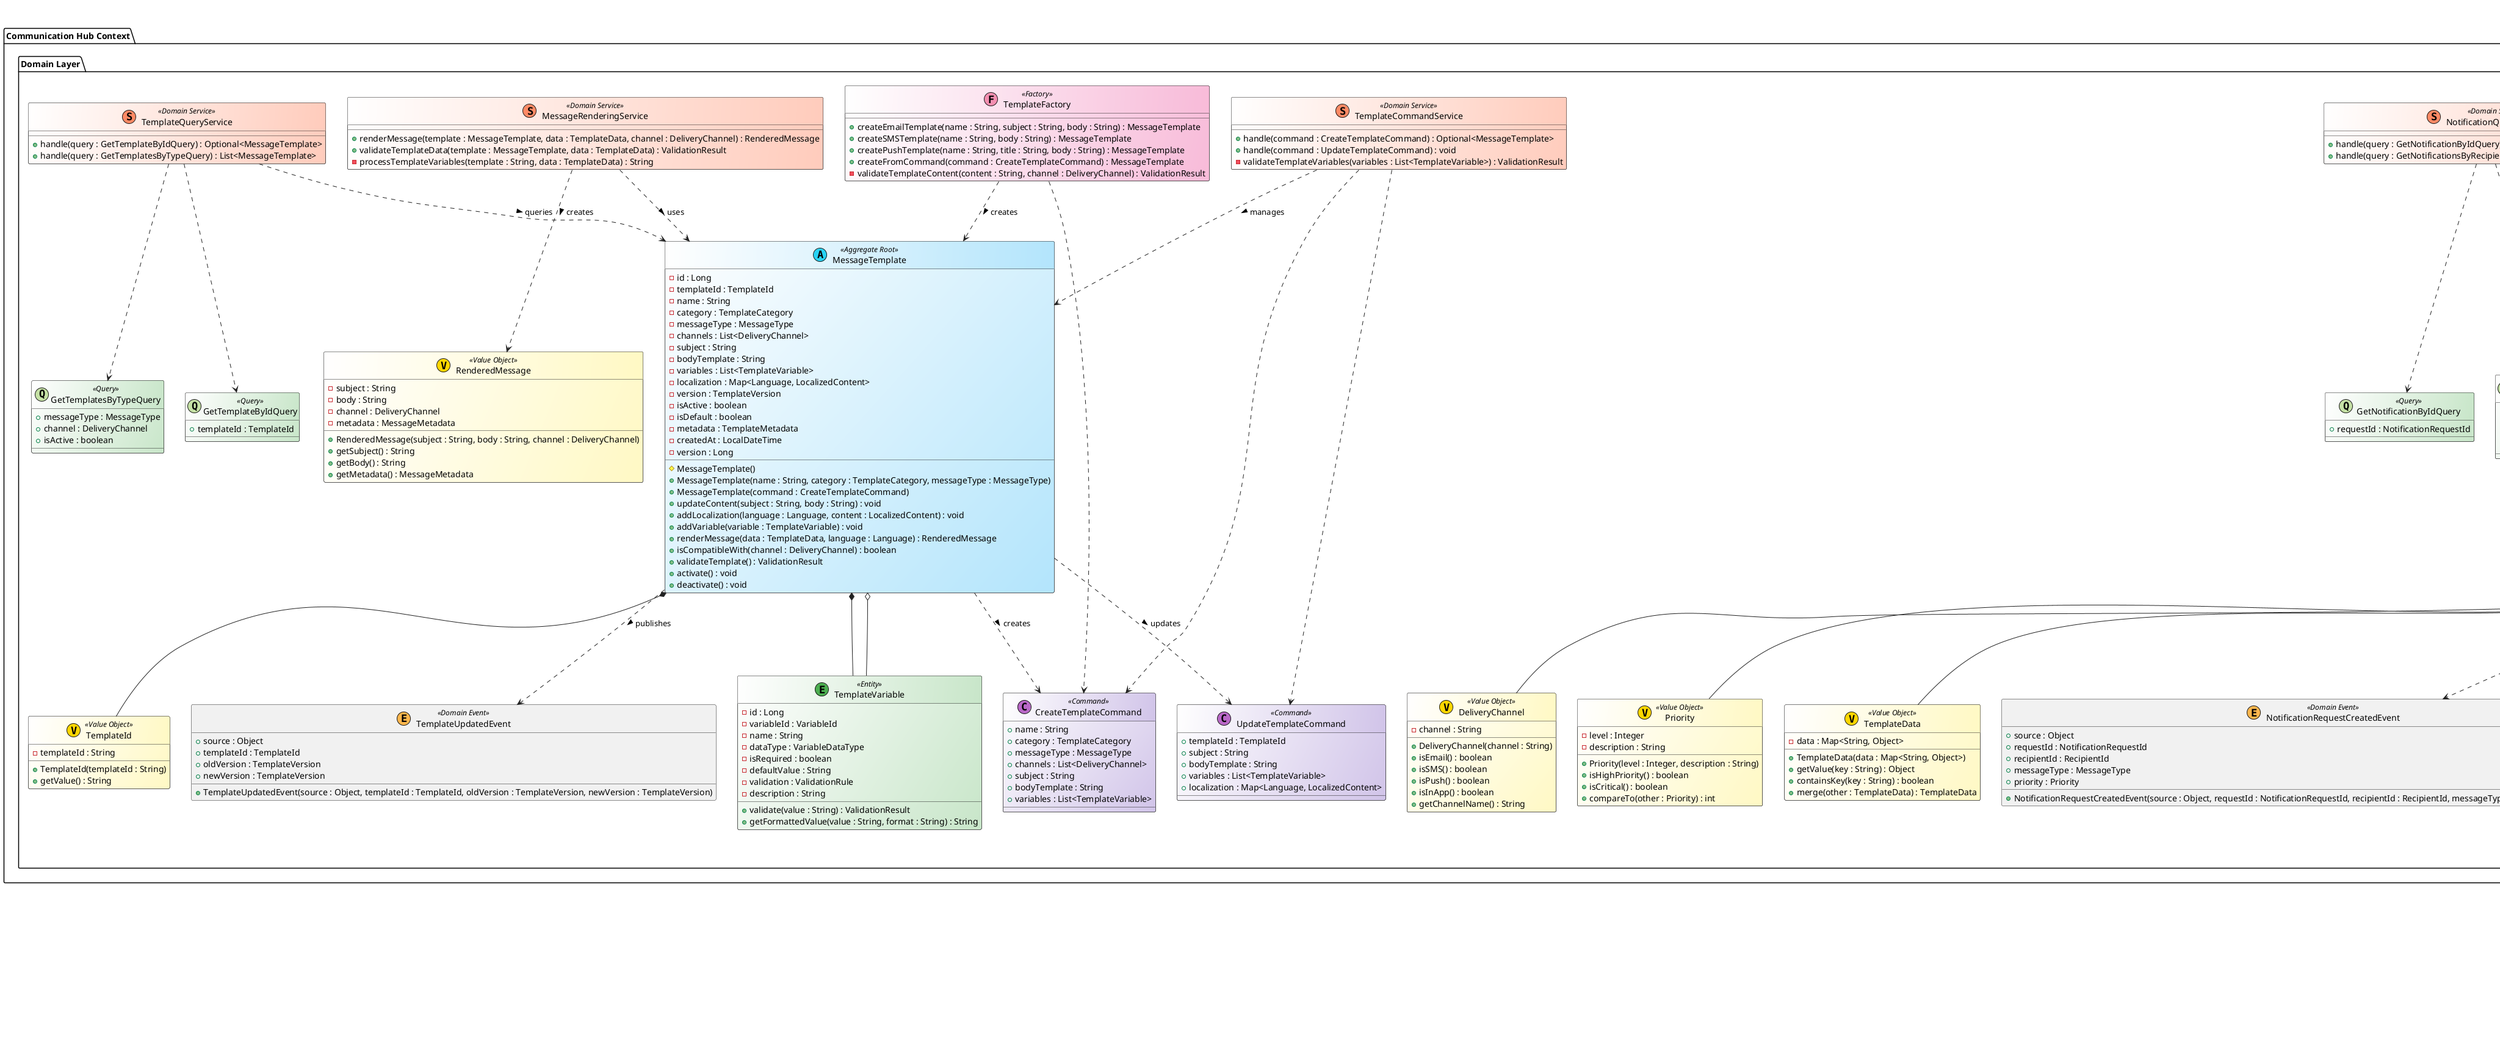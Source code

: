 @startuml Communication Hub: Domain Layer Class Diagram

title Communication Hub: Domain Layer Class Diagram

skinparam class {
    BackgroundColor<<Aggregate Root>> #FFFFFF/B3E5FC
    BackgroundColor<<Entity>> #FFFFFF/C8E6C9
    BackgroundColor<<Value Object>> #FFFFFF/FFF9C4
    BackgroundColor<<Domain Service>> #FFFFFF/FFCCBC
    BackgroundColor<<Factory>> #FFFFFF/F8BBD9
    BackgroundColor<<Strategy>> #FFFFFF/E1BEE7
    BackgroundColor<<Command>> #FFFFFF/D1C4E9
    BackgroundColor<<Query>> #FFFFFF/C8E6C9
    BackgroundColor<<Event>> #FFFFFF/FFE0B2
    BorderColor #212121
    ArrowColor #212121
    FontSize 14
}

package "Communication Hub Context" {
    package "Domain Layer" {

        ' ===================== AGGREGATES =====================
        class "NotificationRequest" <<(A, #27D3F5) Aggregate Root>> {
            -id : Long
            -requestId : NotificationRequestId
            -sourceContext : SourceContext
            -recipientId : RecipientId
            -recipientType : RecipientType
            -messageType : MessageType
            -priority : Priority
            -channels : List<DeliveryChannel>
            -templateId : TemplateId
            -templateData : TemplateData
            -scheduledDate : LocalDateTime
            -expiryDate : LocalDateTime
            -status : RequestStatus
            -deliveryAttempts : List<DeliveryAttempt>
            -createdAt : LocalDateTime
            -version : Long

            #NotificationRequest()
            +NotificationRequest(sourceContext : SourceContext, recipientId : RecipientId, messageType : MessageType)
            +NotificationRequest(command : CreateNotificationCommand)
            +addDeliveryChannel(channel : DeliveryChannel) : void
            +scheduleDelivery(scheduledDate : LocalDateTime) : void
            +processDelivery() : DeliveryResult
            +markAsDelivered(channel : DeliveryChannel, deliveryId : String) : void
            +markAsFailed(channel : DeliveryChannel, reason : FailureReason) : void
            +canBeRetried() : boolean
            +isExpired() : boolean
            +getPreferredChannel() : DeliveryChannel
            +requiresImmediateDelivery() : boolean
        }

        class "MessageTemplate" <<(A, #27D3F5) Aggregate Root>> {
            -id : Long
            -templateId : TemplateId
            -name : String
            -category : TemplateCategory
            -messageType : MessageType
            -channels : List<DeliveryChannel>
            -subject : String
            -bodyTemplate : String
            -variables : List<TemplateVariable>
            -localization : Map<Language, LocalizedContent>
            -version : TemplateVersion
            -isActive : boolean
            -isDefault : boolean
            -metadata : TemplateMetadata
            -createdAt : LocalDateTime
            -version : Long

            #MessageTemplate()
            +MessageTemplate(name : String, category : TemplateCategory, messageType : MessageType)
            +MessageTemplate(command : CreateTemplateCommand)
            +updateContent(subject : String, body : String) : void
            +addLocalization(language : Language, content : LocalizedContent) : void
            +addVariable(variable : TemplateVariable) : void
            +renderMessage(data : TemplateData, language : Language) : RenderedMessage
            +isCompatibleWith(channel : DeliveryChannel) : boolean
            +validateTemplate() : ValidationResult
            +activate() : void
            +deactivate() : void
        }

        class "DeliveryRecord" <<(A, #27D3F5) Aggregate Root>> {
            -id : Long
            -recordId : DeliveryRecordId
            -requestId : NotificationRequestId
            -recipientId : RecipientId
            -channel : DeliveryChannel
            -providerTransactionId : String
            -status : DeliveryStatus
            -attemptNumber : Integer
            -deliveryDate : LocalDateTime
            -confirmationDate : LocalDateTime
            -failureReason : FailureReason
            -cost : MonetaryAmount
            -metadata : DeliveryMetadata
            -version : Long

            #DeliveryRecord()
            +DeliveryRecord(requestId : NotificationRequestId, channel : DeliveryChannel)
            +markAsDelivered(providerTransactionId : String) : void
            +markAsFailed(reason : FailureReason) : void
            +markAsConfirmed() : void
            +calculateDeliveryTime() : Duration
            +isSuccessful() : boolean
            +canBeRetried() : boolean
        }

        ' ===================== ENTITIES =====================
        class "DeliveryAttempt" <<(E, #4CAF50) Entity>> {
            -id : Long
            -attemptId : AttemptId
            -requestId : NotificationRequestId
            -channel : DeliveryChannel
            -attemptNumber : Integer
            -attemptDate : LocalDateTime
            -status : AttemptStatus
            -providerResponse : ProviderResponse
            -errorCode : String
            -errorMessage : String
            -retryDate : LocalDateTime

            +isSuccessful() : boolean
            +canRetry() : boolean
            +getNextRetryDate() : LocalDateTime
        }

        class "RecipientPreference" <<(E, #4CAF50) Entity>> {
            -id : Long
            -preferenceId : PreferenceId
            -recipientId : RecipientId
            -recipientType : RecipientType
            -preferredChannels : List<DeliveryChannel>
            -blockedChannels : List<DeliveryChannel>
            -quietHours : QuietHours
            -language : Language
            -timezone : Timezone
            -frequency : NotificationFrequency
            -isActive : boolean

            +getPreferredChannel(messageType : MessageType) : DeliveryChannel
            +isChannelAllowed(channel : DeliveryChannel) : boolean
            +isInQuietHours(timestamp : LocalDateTime) : boolean
            +shouldReceiveNotification(messageType : MessageType) : boolean
        }

        class "TemplateVariable" <<(E, #4CAF50) Entity>> {
            -id : Long
            -variableId : VariableId
            -name : String
            -dataType : VariableDataType
            -isRequired : boolean
            -defaultValue : String
            -validation : ValidationRule
            -description : String

            +validate(value : String) : ValidationResult
            +getFormattedValue(value : String, format : String) : String
        }

        ' ===================== VALUE OBJECTS =====================
        class "NotificationRequestId" <<(V, #FFD700) Value Object>> {
            -requestId : String
            +NotificationRequestId(requestId : String)
            +getValue() : String
        }

        class "TemplateId" <<(V, #FFD700) Value Object>> {
            -templateId : String
            +TemplateId(templateId : String)
            +getValue() : String
        }

        class "DeliveryChannel" <<(V, #FFD700) Value Object>> {
            -channel : String
            +DeliveryChannel(channel : String)
            +isEmail() : boolean
            +isSMS() : boolean
            +isPush() : boolean
            +isInApp() : boolean
            +getChannelName() : String
        }

        class "Priority" <<(V, #FFD700) Value Object>> {
            -level : Integer
            -description : String
            +Priority(level : Integer, description : String)
            +isHighPriority() : boolean
            +isCritical() : boolean
            +compareTo(other : Priority) : int
        }

        class "TemplateData" <<(V, #FFD700) Value Object>> {
            -data : Map<String, Object>
            +TemplateData(data : Map<String, Object>)
            +getValue(key : String) : Object
            +containsKey(key : String) : boolean
            +merge(other : TemplateData) : TemplateData
        }

        class "RenderedMessage" <<(V, #FFD700) Value Object>> {
            -subject : String
            -body : String
            -channel : DeliveryChannel
            -metadata : MessageMetadata
            +RenderedMessage(subject : String, body : String, channel : DeliveryChannel)
            +getSubject() : String
            +getBody() : String
            +getMetadata() : MessageMetadata
        }

        class "DeliveryStatus" <<(V, #FFD700) Value Object>> {
            -status : String
            +DeliveryStatus(status : String)
            +isPending() : boolean
            +isDelivered() : boolean
            +isFailed() : boolean
            +isConfirmed() : boolean
        }

        class "MessageType" <<(V, #FFD700) Value Object>> {
            -type : String
            +MessageType(type : String)
            +isAlert() : boolean
            +isNotification() : boolean
            +isMarketing() : boolean
            +isTransactional() : boolean
        }

        ' ===================== FACTORIES =====================
        class "NotificationFactory" <<(F, #F48FB1) Factory>> {
            +createUrgentNotification(recipientId : RecipientId, messageType : MessageType, data : TemplateData) : NotificationRequest
            +createScheduledNotification(recipientId : RecipientId, messageType : MessageType, scheduledDate : LocalDateTime) : NotificationRequest
            +createBulkNotification(recipients : List<RecipientId>, messageType : MessageType) : List<NotificationRequest>
            +createFromCommand(command : CreateNotificationCommand) : NotificationRequest
            -determineOptimalChannels(recipientType : RecipientType, messageType : MessageType) : List<DeliveryChannel>
        }

        class "TemplateFactory" <<(F, #F48FB1) Factory>> {
            +createEmailTemplate(name : String, subject : String, body : String) : MessageTemplate
            +createSMSTemplate(name : String, body : String) : MessageTemplate
            +createPushTemplate(name : String, title : String, body : String) : MessageTemplate
            +createFromCommand(command : CreateTemplateCommand) : MessageTemplate
            -validateTemplateContent(content : String, channel : DeliveryChannel) : ValidationResult
        }

        class "DeliveryRecordFactory" <<(F, #F48FB1) Factory>> {
            +createDeliveryRecord(request : NotificationRequest, channel : DeliveryChannel) : DeliveryRecord
            +createRetryRecord(originalRecord : DeliveryRecord) : DeliveryRecord
            -calculateInitialCost(channel : DeliveryChannel, messageType : MessageType) : MonetaryAmount
        }

        ' ===================== STRATEGIES =====================
        class "ChannelSelectionStrategy" <<(S, #CE93D8) Strategy>> {
            +selectOptimalChannel(request : NotificationRequest, preferences : RecipientPreference) : DeliveryChannel
            +getFallbackChannels(primaryChannel : DeliveryChannel) : List<DeliveryChannel>
            +isChannelAvailable(channel : DeliveryChannel, timestamp : LocalDateTime) : boolean
        }

        class "PriorityBasedStrategy" <<(S, #CE93D8) Strategy>> {
            +selectOptimalChannel(request : NotificationRequest, preferences : RecipientPreference) : DeliveryChannel
            +getFallbackChannels(primaryChannel : DeliveryChannel) : List<DeliveryChannel>
            +isChannelAvailable(channel : DeliveryChannel, timestamp : LocalDateTime) : boolean
            -prioritizeByUrgency(channels : List<DeliveryChannel>, priority : Priority) : List<DeliveryChannel>
        }

        class "CostOptimizedStrategy" <<(S, #CE93D8) Strategy>> {
            +selectOptimalChannel(request : NotificationRequest, preferences : RecipientPreference) : DeliveryChannel
            +getFallbackChannels(primaryChannel : DeliveryChannel) : List<DeliveryChannel>
            +isChannelAvailable(channel : DeliveryChannel, timestamp : LocalDateTime) : boolean
            -calculateChannelCost(channel : DeliveryChannel, messageType : MessageType) : MonetaryAmount
        }

        class "ReliabilityBasedStrategy" <<(S, #CE93D8) Strategy>> {
            +selectOptimalChannel(request : NotificationRequest, preferences : RecipientPreference) : DeliveryChannel
            +getFallbackChannels(primaryChannel : DeliveryChannel) : List<DeliveryChannel>
            +isChannelAvailable(channel : DeliveryChannel, timestamp : LocalDateTime) : boolean
            -getChannelReliabilityScore(channel : DeliveryChannel) : Double
        }

        ' ===================== COMMANDS =====================
        class "CreateNotificationCommand" <<(C, #BA68C8) Command>> {
            +sourceContext : SourceContext
            +recipientId : RecipientId
            +recipientType : RecipientType
            +messageType : MessageType
            +templateId : TemplateId
            +templateData : TemplateData
            +priority : Priority
            +preferredChannels : List<DeliveryChannel>
            +scheduledDate : LocalDateTime
        }

        class "CreateTemplateCommand" <<(C, #BA68C8) Command>> {
            +name : String
            +category : TemplateCategory
            +messageType : MessageType
            +channels : List<DeliveryChannel>
            +subject : String
            +bodyTemplate : String
            +variables : List<TemplateVariable>
        }

        class "UpdateTemplateCommand" <<(C, #BA68C8) Command>> {
            +templateId : TemplateId
            +subject : String
            +bodyTemplate : String
            +variables : List<TemplateVariable>
            +localization : Map<Language, LocalizedContent>
        }

        class "SendNotificationCommand" <<(C, #BA68C8) Command>> {
            +requestId : NotificationRequestId
            +forceDelivery : boolean
            +overrideChannels : List<DeliveryChannel>
        }

        ' ===================== QUERIES =====================
        class "GetNotificationByIdQuery" <<(Q, #C5E1A5) Query>> {
            +requestId : NotificationRequestId
        }

        class "GetNotificationsByRecipientQuery" <<(Q, #C5E1A5) Query>> {
            +recipientId : RecipientId
            +status : RequestStatus
            +startDate : LocalDateTime
            +endDate : LocalDateTime
        }

        class "GetTemplateByIdQuery" <<(Q, #C5E1A5) Query>> {
            +templateId : TemplateId
        }

        class "GetTemplatesByTypeQuery" <<(Q, #C5E1A5) Query>> {
            +messageType : MessageType
            +channel : DeliveryChannel
            +isActive : boolean
        }

        class "GetDeliveryAnalyticsQuery" <<(Q, #C5E1A5) Query>> {
            +startDate : LocalDateTime
            +endDate : LocalDateTime
            +channel : DeliveryChannel
            +messageType : MessageType
        }

        ' ===================== DOMAIN EVENTS =====================
        class "NotificationRequestCreatedEvent" <<(E, #FFB74D) Domain Event>> {
            +source : Object
            +requestId : NotificationRequestId
            +recipientId : RecipientId
            +messageType : MessageType
            +priority : Priority
            +NotificationRequestCreatedEvent(source : Object, requestId : NotificationRequestId, recipientId : RecipientId, messageType : MessageType, priority : Priority)
        }

        class "NotificationDeliveredEvent" <<(E, #FFB74D) Domain Event>> {
            +source : Object
            +requestId : NotificationRequestId
            +channel : DeliveryChannel
            +deliveryDate : LocalDateTime
            +providerTransactionId : String
            +NotificationDeliveredEvent(source : Object, requestId : NotificationRequestId, channel : DeliveryChannel, deliveryDate : LocalDateTime, providerTransactionId : String)
        }

        class "NotificationFailedEvent" <<(E, #FFB74D) Domain Event>> {
            +source : Object
            +requestId : NotificationRequestId
            +channel : DeliveryChannel
            +failureReason : FailureReason
            +retryScheduled : boolean
            +NotificationFailedEvent(source : Object, requestId : NotificationRequestId, channel : DeliveryChannel, failureReason : FailureReason, retryScheduled : boolean)
        }

        class "TemplateUpdatedEvent" <<(E, #FFB74D) Domain Event>> {
            +source : Object
            +templateId : TemplateId
            +oldVersion : TemplateVersion
            +newVersion : TemplateVersion
            +TemplateUpdatedEvent(source : Object, templateId : TemplateId, oldVersion : TemplateVersion, newVersion : TemplateVersion)
        }

        ' ===================== DOMAIN SERVICES =====================
        class "NotificationCommandService" <<(S, #FF8A65) Domain Service>> {
            +handle(command : CreateNotificationCommand) : Optional<NotificationRequest>
            +handle(command : SendNotificationCommand) : DeliveryResult
            -validateRecipientEligibility(recipientId : RecipientId, messageType : MessageType) : ValidationResult
        }

        class "NotificationQueryService" <<(S, #FF8A65) Domain Service>> {
            +handle(query : GetNotificationByIdQuery) : Optional<NotificationRequest>
            +handle(query : GetNotificationsByRecipientQuery) : List<NotificationRequest>
        }

        class "TemplateCommandService" <<(S, #FF8A65) Domain Service>> {
            +handle(command : CreateTemplateCommand) : Optional<MessageTemplate>
            +handle(command : UpdateTemplateCommand) : void
            -validateTemplateVariables(variables : List<TemplateVariable>) : ValidationResult
        }

        class "TemplateQueryService" <<(S, #FF8A65) Domain Service>> {
            +handle(query : GetTemplateByIdQuery) : Optional<MessageTemplate>
            +handle(query : GetTemplatesByTypeQuery) : List<MessageTemplate>
        }

        class "DeliveryAnalyticsService" <<(S, #FF8A65) Domain Service>> {
            +handle(query : GetDeliveryAnalyticsQuery) : DeliveryAnalytics
            +calculateChannelPerformance(channel : DeliveryChannel, period : TimePeriod) : ChannelPerformance
            +generateDeliveryReport(startDate : LocalDateTime, endDate : LocalDateTime) : DeliveryReport
        }

        class "MessageRenderingService" <<(S, #FF8A65) Domain Service>> {
            +renderMessage(template : MessageTemplate, data : TemplateData, channel : DeliveryChannel) : RenderedMessage
            +validateTemplateData(template : MessageTemplate, data : TemplateData) : ValidationResult
            -processTemplateVariables(template : String, data : TemplateData) : String
        }
    }
}

package "Shared Kernel" {
    package "Domain Layer" {
        class "RecipientId" <<(V, #FFD700) Value Object>> {
            -recipientId : String
        }

        class "Language" <<(V, #FFD700) Value Object>> {
            -languageCode : String
            -displayName : String
        }

        class "Timezone" <<(V, #FFD700) Value Object>> {
            -timezoneId : String
        }

        class "MonetaryAmount" <<(V, #FFD700) Value Object>> {
            -amount : BigDecimal
            -currency : Currency
        }
    }
}

' ===================== RELATIONSHIPS =====================

' --- Aggregate composition ---
NotificationRequest *-- NotificationRequestId
NotificationRequest *-- Priority
NotificationRequest *-- TemplateData
NotificationRequest *-- DeliveryChannel
MessageTemplate *-- TemplateId
MessageTemplate *-- TemplateVariable
DeliveryRecord *-- DeliveryRecordId
DeliveryRecord *-- DeliveryStatus

' --- Shared Kernel usage ---
NotificationRequest ..> RecipientId : uses >
RecipientPreference ..> Language : uses >
RecipientPreference ..> Timezone : uses >
DeliveryRecord ..> MonetaryAmount : uses >

' --- Entity relationships ---
NotificationRequest o-- DeliveryAttempt
NotificationRequest o-- RecipientPreference
MessageTemplate o-- TemplateVariable

' --- Factory relationships ---
NotificationFactory ..> NotificationRequest : creates >
NotificationFactory ..> CreateNotificationCommand
TemplateFactory ..> MessageTemplate : creates >
TemplateFactory ..> CreateTemplateCommand
DeliveryRecordFactory ..> DeliveryRecord : creates >

' --- Strategy relationships ---
ChannelSelectionStrategy <|-- PriorityBasedStrategy
ChannelSelectionStrategy <|-- CostOptimizedStrategy
ChannelSelectionStrategy <|-- ReliabilityBasedStrategy

' --- Command/Query relationships ---
NotificationRequest ..> CreateNotificationCommand : creates >
NotificationRequest ..> SendNotificationCommand : processes >
MessageTemplate ..> CreateTemplateCommand : creates >
MessageTemplate ..> UpdateTemplateCommand : updates >

' --- Event relationships ---
NotificationRequest ..> NotificationRequestCreatedEvent : publishes >
NotificationRequest ..> NotificationDeliveredEvent : publishes >
NotificationRequest ..> NotificationFailedEvent : publishes >
MessageTemplate ..> TemplateUpdatedEvent : publishes >

' --- Service relationships ---
NotificationCommandService ..> NotificationRequest : manages >
NotificationCommandService ..> CreateNotificationCommand
NotificationCommandService ..> SendNotificationCommand
NotificationQueryService ..> NotificationRequest : queries >
NotificationQueryService ..> GetNotificationByIdQuery
NotificationQueryService ..> GetNotificationsByRecipientQuery

TemplateCommandService ..> MessageTemplate : manages >
TemplateCommandService ..> CreateTemplateCommand
TemplateCommandService ..> UpdateTemplateCommand
TemplateQueryService ..> MessageTemplate : queries >
TemplateQueryService ..> GetTemplateByIdQuery
TemplateQueryService ..> GetTemplatesByTypeQuery

DeliveryAnalyticsService ..> DeliveryRecord : analyzes >
DeliveryAnalyticsService ..> GetDeliveryAnalyticsQuery
MessageRenderingService ..> MessageTemplate : uses >
MessageRenderingService ..> RenderedMessage : creates >

@enduml